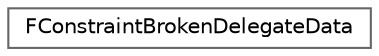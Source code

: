 digraph "Graphical Class Hierarchy"
{
 // INTERACTIVE_SVG=YES
 // LATEX_PDF_SIZE
  bgcolor="transparent";
  edge [fontname=Helvetica,fontsize=10,labelfontname=Helvetica,labelfontsize=10];
  node [fontname=Helvetica,fontsize=10,shape=box,height=0.2,width=0.4];
  rankdir="LR";
  Node0 [id="Node000000",label="FConstraintBrokenDelegateData",height=0.2,width=0.4,color="grey40", fillcolor="white", style="filled",URL="$d5/d83/structFConstraintBrokenDelegateData.html",tooltip=" "];
}
